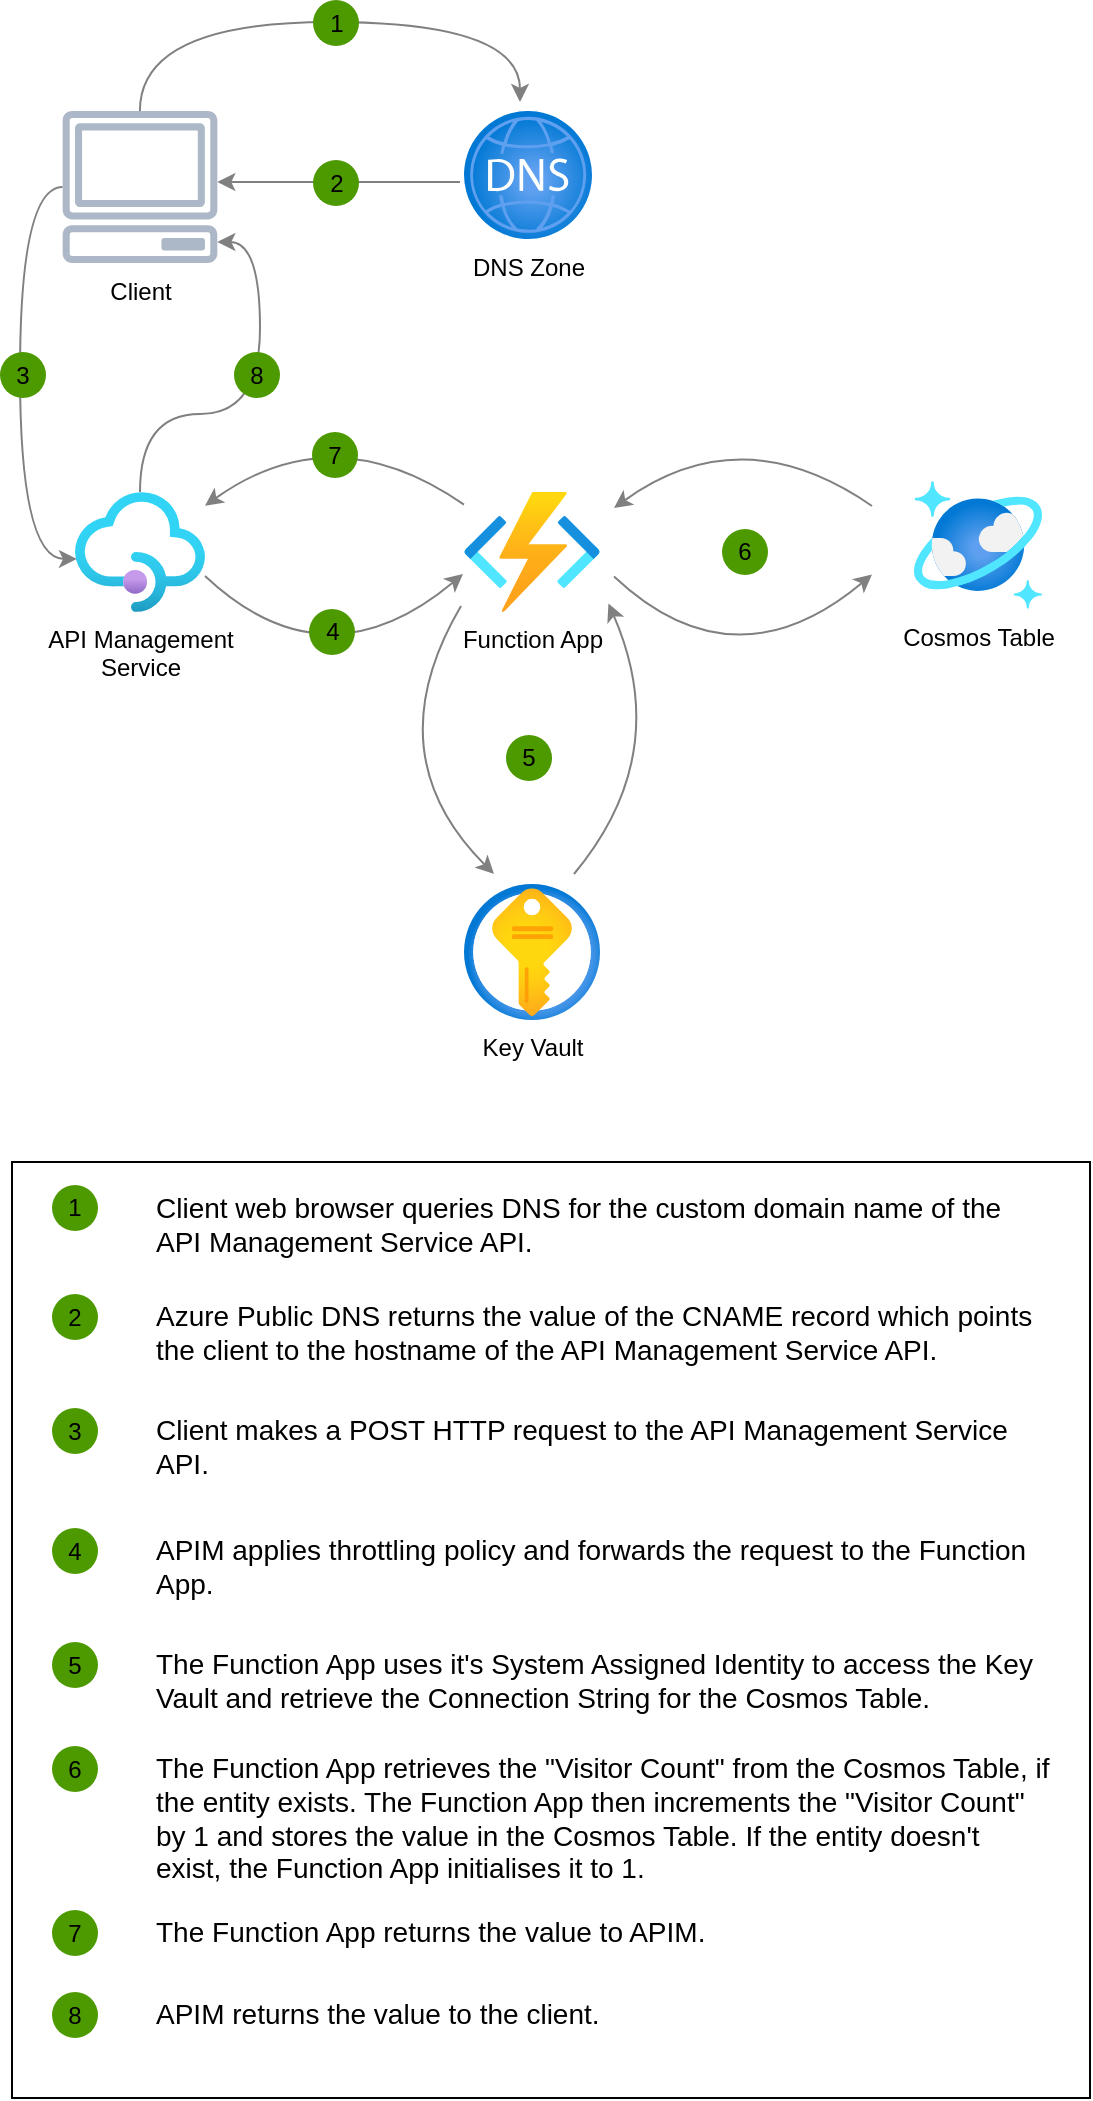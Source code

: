 <mxfile>
    <diagram id="WI9T0HZ2pTsCkuznbFz-" name="Page-1">
        <mxGraphModel dx="2463" dy="1015" grid="1" gridSize="10" guides="1" tooltips="1" connect="1" arrows="1" fold="1" page="1" pageScale="1" pageWidth="827" pageHeight="1169" math="0" shadow="0">
            <root>
                <mxCell id="0"/>
                <mxCell id="1" parent="0"/>
                <mxCell id="55kkj2fP2kc5KDoWpac7-28" value="" style="group" parent="1" vertex="1" connectable="0">
                    <mxGeometry x="144" y="656" width="539" height="468" as="geometry"/>
                </mxCell>
                <mxCell id="qhazRgXepDI2F2iA60wV-1" value="" style="rounded=0;whiteSpace=wrap;html=1;fontSize=22;labelBackgroundColor=none;" parent="55kkj2fP2kc5KDoWpac7-28" vertex="1">
                    <mxGeometry width="539" height="468" as="geometry"/>
                </mxCell>
                <mxCell id="55kkj2fP2kc5KDoWpac7-20" value="" style="group" parent="55kkj2fP2kc5KDoWpac7-28" vertex="1" connectable="0">
                    <mxGeometry x="20" y="11.5" width="498.5" height="36.5" as="geometry"/>
                </mxCell>
                <mxCell id="qhazRgXepDI2F2iA60wV-11" value="&lt;span&gt;Client web browser queries DNS for the custom domain name of the API Management Service API.&lt;/span&gt;" style="text;html=1;align=left;verticalAlign=top;spacingTop=-4;fontSize=14;labelBackgroundColor=none;whiteSpace=wrap;" parent="55kkj2fP2kc5KDoWpac7-20" vertex="1">
                    <mxGeometry x="49.5" width="449" height="36.5" as="geometry"/>
                </mxCell>
                <mxCell id="qhazRgXepDI2F2iA60wV-22" value="1" style="ellipse;whiteSpace=wrap;html=1;aspect=fixed;fillColor=#4D9900;strokeColor=none;labelBackgroundColor=none;" parent="55kkj2fP2kc5KDoWpac7-20" vertex="1">
                    <mxGeometry width="23" height="23" as="geometry"/>
                </mxCell>
                <mxCell id="55kkj2fP2kc5KDoWpac7-21" value="" style="group" parent="55kkj2fP2kc5KDoWpac7-28" vertex="1" connectable="0">
                    <mxGeometry x="20" y="66" width="499.5" height="43.5" as="geometry"/>
                </mxCell>
                <mxCell id="qhazRgXepDI2F2iA60wV-12" value="&lt;span&gt;Azure Public DNS returns the value of the CNAME record which points the client to the hostname of the API Management Service API.&lt;/span&gt;" style="text;html=1;align=left;verticalAlign=top;spacingTop=-4;fontSize=14;labelBackgroundColor=none;whiteSpace=wrap;" parent="55kkj2fP2kc5KDoWpac7-21" vertex="1">
                    <mxGeometry x="49.5" width="450" height="43.5" as="geometry"/>
                </mxCell>
                <mxCell id="qhazRgXepDI2F2iA60wV-23" value="2" style="ellipse;whiteSpace=wrap;html=1;aspect=fixed;fillColor=#4D9900;strokeColor=none;labelBackgroundColor=none;" parent="55kkj2fP2kc5KDoWpac7-21" vertex="1">
                    <mxGeometry width="23" height="23" as="geometry"/>
                </mxCell>
                <mxCell id="55kkj2fP2kc5KDoWpac7-22" value="" style="group" parent="55kkj2fP2kc5KDoWpac7-28" vertex="1" connectable="0">
                    <mxGeometry x="20" y="123" width="499.5" height="45.5" as="geometry"/>
                </mxCell>
                <mxCell id="qhazRgXepDI2F2iA60wV-13" value="&lt;span&gt;Client makes a POST HTTP request to the API Management Service API.&lt;/span&gt;" style="text;html=1;align=left;verticalAlign=top;spacingTop=-4;fontSize=14;labelBackgroundColor=none;whiteSpace=wrap;" parent="55kkj2fP2kc5KDoWpac7-22" vertex="1">
                    <mxGeometry x="49.5" width="450" height="45.5" as="geometry"/>
                </mxCell>
                <mxCell id="qhazRgXepDI2F2iA60wV-24" value="3" style="ellipse;whiteSpace=wrap;html=1;aspect=fixed;fillColor=#4D9900;strokeColor=none;labelBackgroundColor=none;" parent="55kkj2fP2kc5KDoWpac7-22" vertex="1">
                    <mxGeometry width="23" height="23" as="geometry"/>
                </mxCell>
                <mxCell id="55kkj2fP2kc5KDoWpac7-23" value="" style="group" parent="55kkj2fP2kc5KDoWpac7-28" vertex="1" connectable="0">
                    <mxGeometry x="20" y="183" width="499.5" height="41" as="geometry"/>
                </mxCell>
                <mxCell id="qhazRgXepDI2F2iA60wV-14" value="&lt;span&gt;APIM applies throttling policy and forwards the request to the Function App.&lt;/span&gt;" style="text;html=1;align=left;verticalAlign=top;spacingTop=-4;fontSize=14;labelBackgroundColor=none;whiteSpace=wrap;" parent="55kkj2fP2kc5KDoWpac7-23" vertex="1">
                    <mxGeometry x="49.5" width="450" height="41" as="geometry"/>
                </mxCell>
                <mxCell id="qhazRgXepDI2F2iA60wV-25" value="4" style="ellipse;whiteSpace=wrap;html=1;aspect=fixed;fillColor=#4D9900;strokeColor=none;labelBackgroundColor=none;" parent="55kkj2fP2kc5KDoWpac7-23" vertex="1">
                    <mxGeometry width="23" height="23" as="geometry"/>
                </mxCell>
                <mxCell id="55kkj2fP2kc5KDoWpac7-24" value="" style="group" parent="55kkj2fP2kc5KDoWpac7-28" vertex="1" connectable="0">
                    <mxGeometry x="20" y="240" width="498.5" height="42.5" as="geometry"/>
                </mxCell>
                <mxCell id="qhazRgXepDI2F2iA60wV-15" value="&lt;span&gt;The Function App uses it's System Assigned Identity to access the Key Vault and retrieve the Connection String for the Cosmos Table.&lt;/span&gt;" style="text;html=1;align=left;verticalAlign=top;spacingTop=-4;fontSize=14;labelBackgroundColor=none;whiteSpace=wrap;" parent="55kkj2fP2kc5KDoWpac7-24" vertex="1">
                    <mxGeometry x="49.5" width="449" height="42.5" as="geometry"/>
                </mxCell>
                <mxCell id="qhazRgXepDI2F2iA60wV-26" value="5" style="ellipse;whiteSpace=wrap;html=1;aspect=fixed;fillColor=#4D9900;strokeColor=none;labelBackgroundColor=none;" parent="55kkj2fP2kc5KDoWpac7-24" vertex="1">
                    <mxGeometry width="23" height="23" as="geometry"/>
                </mxCell>
                <mxCell id="55kkj2fP2kc5KDoWpac7-25" value="" style="group" parent="55kkj2fP2kc5KDoWpac7-28" vertex="1" connectable="0">
                    <mxGeometry x="20" y="292" width="499.5" height="79.5" as="geometry"/>
                </mxCell>
                <mxCell id="qhazRgXepDI2F2iA60wV-16" value="&lt;span&gt;The Function App retrieves the &quot;Visitor Count&quot; from the Cosmos Table, if the entity exists. The Function App then increments the &quot;Visitor Count&quot; by 1 and stores the value in the Cosmos Table. If the entity doesn't exist, the Function App initialises it to 1.&lt;/span&gt;" style="text;html=1;align=left;verticalAlign=top;spacingTop=-4;fontSize=14;labelBackgroundColor=none;whiteSpace=wrap;" parent="55kkj2fP2kc5KDoWpac7-25" vertex="1">
                    <mxGeometry x="49.5" width="450" height="79.5" as="geometry"/>
                </mxCell>
                <mxCell id="qhazRgXepDI2F2iA60wV-27" value="6" style="ellipse;whiteSpace=wrap;html=1;aspect=fixed;fillColor=#4D9900;strokeColor=none;labelBackgroundColor=none;" parent="55kkj2fP2kc5KDoWpac7-25" vertex="1">
                    <mxGeometry width="23" height="23" as="geometry"/>
                </mxCell>
                <mxCell id="55kkj2fP2kc5KDoWpac7-26" value="" style="group" parent="55kkj2fP2kc5KDoWpac7-28" vertex="1" connectable="0">
                    <mxGeometry x="20" y="374" width="498.5" height="30" as="geometry"/>
                </mxCell>
                <mxCell id="qhazRgXepDI2F2iA60wV-17" value="&lt;span&gt;The Function App returns the value to APIM.&lt;/span&gt;" style="text;html=1;align=left;verticalAlign=top;spacingTop=-4;fontSize=14;labelBackgroundColor=none;whiteSpace=wrap;" parent="55kkj2fP2kc5KDoWpac7-26" vertex="1">
                    <mxGeometry x="49.5" width="449" height="30" as="geometry"/>
                </mxCell>
                <mxCell id="qhazRgXepDI2F2iA60wV-28" value="7" style="ellipse;whiteSpace=wrap;html=1;aspect=fixed;fillColor=#4D9900;strokeColor=none;labelBackgroundColor=none;" parent="55kkj2fP2kc5KDoWpac7-26" vertex="1">
                    <mxGeometry width="23" height="23" as="geometry"/>
                </mxCell>
                <mxCell id="55kkj2fP2kc5KDoWpac7-27" value="" style="group" parent="55kkj2fP2kc5KDoWpac7-28" vertex="1" connectable="0">
                    <mxGeometry x="20" y="415" width="498.5" height="30" as="geometry"/>
                </mxCell>
                <mxCell id="55kkj2fP2kc5KDoWpac7-18" value="&lt;span&gt;APIM returns the value to the client.&lt;/span&gt;" style="text;html=1;align=left;verticalAlign=top;spacingTop=-4;fontSize=14;labelBackgroundColor=none;whiteSpace=wrap;" parent="55kkj2fP2kc5KDoWpac7-27" vertex="1">
                    <mxGeometry x="49.5" width="449" height="30" as="geometry"/>
                </mxCell>
                <mxCell id="55kkj2fP2kc5KDoWpac7-19" value="8" style="ellipse;whiteSpace=wrap;html=1;aspect=fixed;fillColor=#4D9900;strokeColor=none;labelBackgroundColor=none;" parent="55kkj2fP2kc5KDoWpac7-27" vertex="1">
                    <mxGeometry width="23" height="23" as="geometry"/>
                </mxCell>
                <mxCell id="55kkj2fP2kc5KDoWpac7-29" value="" style="group" parent="1" vertex="1" connectable="0">
                    <mxGeometry x="138" y="75" width="521" height="510" as="geometry"/>
                </mxCell>
                <mxCell id="AcxdMaKK0mU5kZiv2lnr-41" style="edgeStyle=elbowEdgeStyle;rounded=0;orthogonalLoop=1;jettySize=auto;elbow=vertical;html=1;strokeColor=#808080;exitX=-0.031;exitY=0.555;exitDx=0;exitDy=0;exitPerimeter=0;" parent="55kkj2fP2kc5KDoWpac7-29" source="juHsk3jinzTreZJwjGsc-8" target="55kkj2fP2kc5KDoWpac7-1" edge="1">
                    <mxGeometry relative="1" as="geometry">
                        <mxPoint x="174.5" y="283" as="sourcePoint"/>
                        <mxPoint x="389.5" y="283" as="targetPoint"/>
                    </mxGeometry>
                </mxCell>
                <mxCell id="AcxdMaKK0mU5kZiv2lnr-48" style="rounded=0;orthogonalLoop=1;jettySize=auto;elbow=vertical;html=1;strokeColor=#808080;curved=1;" parent="55kkj2fP2kc5KDoWpac7-29" source="juHsk3jinzTreZJwjGsc-5" target="juHsk3jinzTreZJwjGsc-9" edge="1">
                    <mxGeometry relative="1" as="geometry">
                        <mxPoint x="242.098" y="199" as="sourcePoint"/>
                        <mxPoint x="108.66" y="268.76" as="targetPoint"/>
                        <Array as="points">
                            <mxPoint x="167" y="207"/>
                        </Array>
                    </mxGeometry>
                </mxCell>
                <mxCell id="AcxdMaKK0mU5kZiv2lnr-42" style="edgeStyle=orthogonalEdgeStyle;rounded=0;orthogonalLoop=1;jettySize=auto;elbow=vertical;html=1;strokeColor=#808080;curved=1;" parent="55kkj2fP2kc5KDoWpac7-29" source="55kkj2fP2kc5KDoWpac7-1" edge="1">
                    <mxGeometry relative="1" as="geometry">
                        <mxPoint x="260" y="51" as="targetPoint"/>
                        <Array as="points">
                            <mxPoint x="70" y="11"/>
                            <mxPoint x="260" y="11"/>
                        </Array>
                    </mxGeometry>
                </mxCell>
                <mxCell id="AcxdMaKK0mU5kZiv2lnr-43" style="edgeStyle=elbowEdgeStyle;rounded=0;orthogonalLoop=1;jettySize=auto;elbow=vertical;html=1;strokeColor=#808080;entryX=0.015;entryY=0.558;entryDx=0;entryDy=0;entryPerimeter=0;curved=1;" parent="55kkj2fP2kc5KDoWpac7-29" source="55kkj2fP2kc5KDoWpac7-1" target="juHsk3jinzTreZJwjGsc-9" edge="1">
                    <mxGeometry relative="1" as="geometry">
                        <mxPoint x="200" y="294.5" as="sourcePoint"/>
                        <mxPoint x="200" y="519.25" as="targetPoint"/>
                        <Array as="points">
                            <mxPoint x="10" y="171"/>
                        </Array>
                    </mxGeometry>
                </mxCell>
                <mxCell id="RLjyjs_sm2IHfBNOWAbh-1" value="3" style="ellipse;whiteSpace=wrap;html=1;aspect=fixed;fillColor=#4D9900;strokeColor=none;labelBackgroundColor=none;" parent="55kkj2fP2kc5KDoWpac7-29" vertex="1">
                    <mxGeometry y="176" width="23" height="23" as="geometry"/>
                </mxCell>
                <mxCell id="RLjyjs_sm2IHfBNOWAbh-3" value="1" style="ellipse;whiteSpace=wrap;html=1;aspect=fixed;fillColor=#4D9900;strokeColor=none;labelBackgroundColor=none;" parent="55kkj2fP2kc5KDoWpac7-29" vertex="1">
                    <mxGeometry x="156.5" width="23" height="23" as="geometry"/>
                </mxCell>
                <mxCell id="RLjyjs_sm2IHfBNOWAbh-4" value="2" style="ellipse;whiteSpace=wrap;html=1;aspect=fixed;fillColor=#4D9900;strokeColor=none;labelBackgroundColor=none;" parent="55kkj2fP2kc5KDoWpac7-29" vertex="1">
                    <mxGeometry x="156.5" y="80" width="23" height="23" as="geometry"/>
                </mxCell>
                <mxCell id="juHsk3jinzTreZJwjGsc-5" value="Function App" style="image;aspect=fixed;html=1;points=[];align=center;fontSize=12;image=img/lib/azure2/compute/Function_Apps.svg;" parent="55kkj2fP2kc5KDoWpac7-29" vertex="1">
                    <mxGeometry x="232" y="246" width="68" height="60" as="geometry"/>
                </mxCell>
                <mxCell id="juHsk3jinzTreZJwjGsc-6" value="Cosmos Table" style="image;aspect=fixed;html=1;points=[];align=center;fontSize=12;image=img/lib/azure2/databases/Azure_Cosmos_DB.svg;" parent="55kkj2fP2kc5KDoWpac7-29" vertex="1">
                    <mxGeometry x="457" y="240.5" width="64" height="64" as="geometry"/>
                </mxCell>
                <mxCell id="juHsk3jinzTreZJwjGsc-7" value="Key Vault" style="image;aspect=fixed;html=1;points=[];align=center;fontSize=12;image=img/lib/azure2/security/Key_Vaults.svg;" parent="55kkj2fP2kc5KDoWpac7-29" vertex="1">
                    <mxGeometry x="232" y="442" width="68" height="68" as="geometry"/>
                </mxCell>
                <mxCell id="juHsk3jinzTreZJwjGsc-8" value="DNS Zone" style="image;aspect=fixed;html=1;points=[];align=center;fontSize=12;image=img/lib/azure2/networking/DNS_Zones.svg;" parent="55kkj2fP2kc5KDoWpac7-29" vertex="1">
                    <mxGeometry x="232" y="55.5" width="64" height="64" as="geometry"/>
                </mxCell>
                <mxCell id="55kkj2fP2kc5KDoWpac7-5" style="edgeStyle=orthogonalEdgeStyle;rounded=0;orthogonalLoop=1;jettySize=auto;html=1;curved=1;strokeColor=#808080;" parent="55kkj2fP2kc5KDoWpac7-29" source="juHsk3jinzTreZJwjGsc-9" target="55kkj2fP2kc5KDoWpac7-1" edge="1">
                    <mxGeometry relative="1" as="geometry">
                        <Array as="points">
                            <mxPoint x="70" y="207"/>
                            <mxPoint x="130" y="207"/>
                            <mxPoint x="130" y="121"/>
                        </Array>
                    </mxGeometry>
                </mxCell>
                <mxCell id="juHsk3jinzTreZJwjGsc-9" value="API Management&lt;div&gt;Service&lt;/div&gt;" style="image;aspect=fixed;html=1;points=[];align=center;fontSize=12;image=img/lib/azure2/app_services/API_Management_Services.svg;" parent="55kkj2fP2kc5KDoWpac7-29" vertex="1">
                    <mxGeometry x="37.5" y="246" width="65" height="60" as="geometry"/>
                </mxCell>
                <mxCell id="55kkj2fP2kc5KDoWpac7-1" value="Client" style="sketch=0;outlineConnect=0;fillColor=#ACB7C7;strokeColor=#6c8ebf;dashed=0;verticalLabelPosition=bottom;verticalAlign=top;align=center;html=1;fontSize=12;fontStyle=0;aspect=fixed;pointerEvents=1;shape=mxgraph.aws4.client;" parent="55kkj2fP2kc5KDoWpac7-29" vertex="1">
                    <mxGeometry x="31" y="55.5" width="78" height="76" as="geometry"/>
                </mxCell>
                <mxCell id="55kkj2fP2kc5KDoWpac7-8" style="rounded=0;orthogonalLoop=1;jettySize=auto;elbow=vertical;html=1;strokeColor=#808080;curved=1;" parent="55kkj2fP2kc5KDoWpac7-29" edge="1">
                    <mxGeometry relative="1" as="geometry">
                        <mxPoint x="102.5" y="288" as="sourcePoint"/>
                        <mxPoint x="231.5" y="287" as="targetPoint"/>
                        <Array as="points">
                            <mxPoint x="162.5" y="344.5"/>
                        </Array>
                    </mxGeometry>
                </mxCell>
                <mxCell id="RLjyjs_sm2IHfBNOWAbh-5" value="4" style="ellipse;whiteSpace=wrap;html=1;aspect=fixed;fillColor=#4D9900;strokeColor=none;labelBackgroundColor=none;" parent="55kkj2fP2kc5KDoWpac7-29" vertex="1">
                    <mxGeometry x="154.5" y="304.5" width="23" height="23" as="geometry"/>
                </mxCell>
                <mxCell id="55kkj2fP2kc5KDoWpac7-10" style="rounded=0;orthogonalLoop=1;jettySize=auto;elbow=vertical;html=1;strokeColor=#808080;entryX=1.062;entryY=0.929;entryDx=0;entryDy=0;entryPerimeter=0;curved=1;" parent="55kkj2fP2kc5KDoWpac7-29" target="juHsk3jinzTreZJwjGsc-5" edge="1">
                    <mxGeometry relative="1" as="geometry">
                        <mxPoint x="287" y="437" as="sourcePoint"/>
                        <mxPoint x="274" y="307" as="targetPoint"/>
                        <Array as="points">
                            <mxPoint x="337" y="377"/>
                        </Array>
                    </mxGeometry>
                </mxCell>
                <mxCell id="AcxdMaKK0mU5kZiv2lnr-47" style="rounded=0;orthogonalLoop=1;jettySize=auto;elbow=vertical;html=1;strokeColor=#808080;exitX=-0.022;exitY=0.95;exitDx=0;exitDy=0;exitPerimeter=0;curved=1;" parent="55kkj2fP2kc5KDoWpac7-29" source="juHsk3jinzTreZJwjGsc-5" edge="1">
                    <mxGeometry relative="1" as="geometry">
                        <mxPoint x="347" y="337.5" as="sourcePoint"/>
                        <mxPoint x="247" y="437" as="targetPoint"/>
                        <Array as="points">
                            <mxPoint x="187" y="377"/>
                        </Array>
                    </mxGeometry>
                </mxCell>
                <mxCell id="RLjyjs_sm2IHfBNOWAbh-6" value="5" style="ellipse;whiteSpace=wrap;html=1;aspect=fixed;fillColor=#4D9900;strokeColor=none;labelBackgroundColor=none;" parent="55kkj2fP2kc5KDoWpac7-29" vertex="1">
                    <mxGeometry x="253" y="367.5" width="23" height="23" as="geometry"/>
                </mxCell>
                <mxCell id="55kkj2fP2kc5KDoWpac7-12" style="rounded=0;orthogonalLoop=1;jettySize=auto;elbow=vertical;html=1;strokeColor=#808080;curved=1;" parent="55kkj2fP2kc5KDoWpac7-29" edge="1">
                    <mxGeometry relative="1" as="geometry">
                        <mxPoint x="436" y="253" as="sourcePoint"/>
                        <mxPoint x="307" y="254" as="targetPoint"/>
                        <Array as="points">
                            <mxPoint x="371" y="208"/>
                        </Array>
                    </mxGeometry>
                </mxCell>
                <mxCell id="55kkj2fP2kc5KDoWpac7-13" style="rounded=0;orthogonalLoop=1;jettySize=auto;elbow=vertical;html=1;strokeColor=#808080;curved=1;" parent="55kkj2fP2kc5KDoWpac7-29" edge="1">
                    <mxGeometry relative="1" as="geometry">
                        <mxPoint x="307" y="288.25" as="sourcePoint"/>
                        <mxPoint x="436" y="287.25" as="targetPoint"/>
                        <Array as="points">
                            <mxPoint x="367" y="344.75"/>
                        </Array>
                    </mxGeometry>
                </mxCell>
                <mxCell id="RLjyjs_sm2IHfBNOWAbh-11" value="7" style="ellipse;whiteSpace=wrap;html=1;aspect=fixed;fillColor=#4D9900;strokeColor=none;labelBackgroundColor=none;" parent="55kkj2fP2kc5KDoWpac7-29" vertex="1">
                    <mxGeometry x="156" y="216" width="23" height="23" as="geometry"/>
                </mxCell>
                <mxCell id="RLjyjs_sm2IHfBNOWAbh-10" value="6" style="ellipse;whiteSpace=wrap;html=1;aspect=fixed;fillColor=#4D9900;strokeColor=none;labelBackgroundColor=none;" parent="55kkj2fP2kc5KDoWpac7-29" vertex="1">
                    <mxGeometry x="361" y="264.5" width="23" height="23" as="geometry"/>
                </mxCell>
                <mxCell id="55kkj2fP2kc5KDoWpac7-14" value="8" style="ellipse;whiteSpace=wrap;html=1;aspect=fixed;fillColor=#4D9900;strokeColor=none;labelBackgroundColor=none;" parent="55kkj2fP2kc5KDoWpac7-29" vertex="1">
                    <mxGeometry x="117" y="176" width="23" height="23" as="geometry"/>
                </mxCell>
            </root>
        </mxGraphModel>
    </diagram>
</mxfile>
